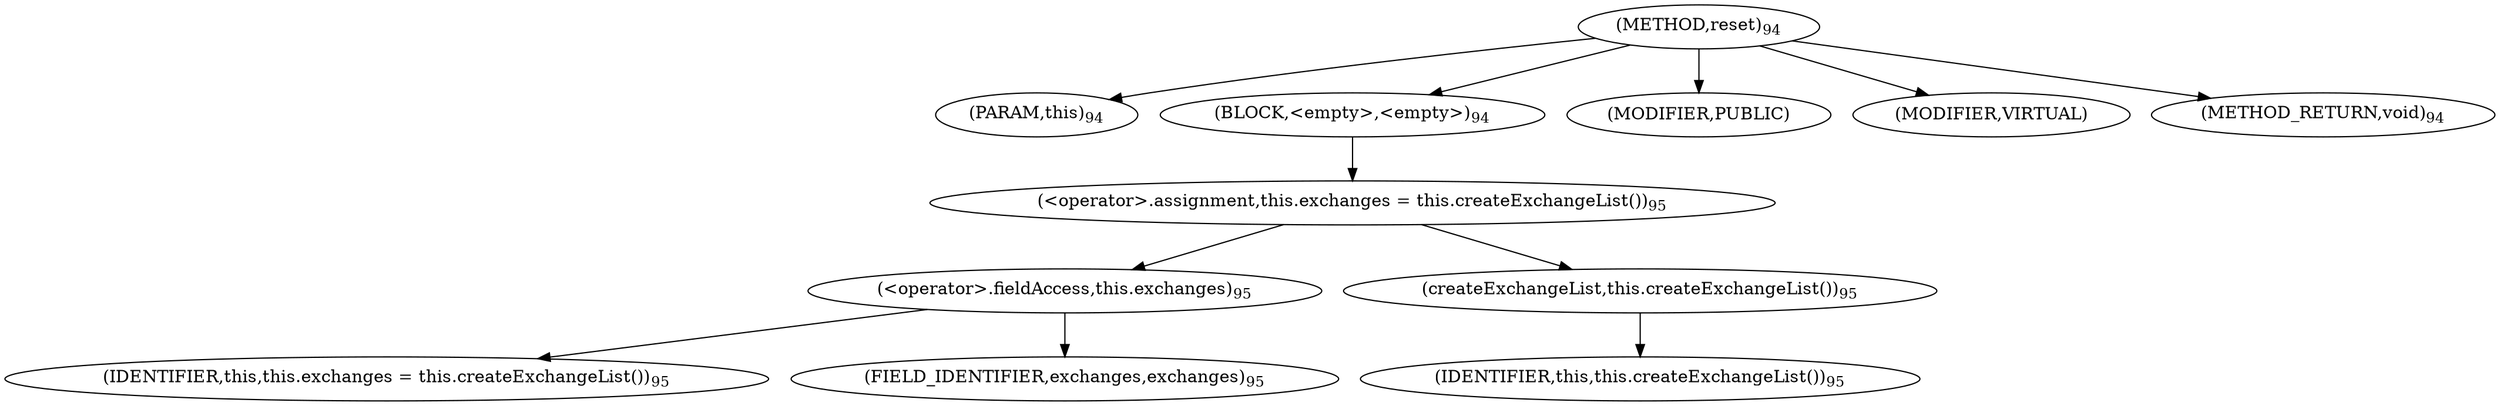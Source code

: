 digraph "reset" {  
"207" [label = <(METHOD,reset)<SUB>94</SUB>> ]
"17" [label = <(PARAM,this)<SUB>94</SUB>> ]
"208" [label = <(BLOCK,&lt;empty&gt;,&lt;empty&gt;)<SUB>94</SUB>> ]
"209" [label = <(&lt;operator&gt;.assignment,this.exchanges = this.createExchangeList())<SUB>95</SUB>> ]
"210" [label = <(&lt;operator&gt;.fieldAccess,this.exchanges)<SUB>95</SUB>> ]
"211" [label = <(IDENTIFIER,this,this.exchanges = this.createExchangeList())<SUB>95</SUB>> ]
"212" [label = <(FIELD_IDENTIFIER,exchanges,exchanges)<SUB>95</SUB>> ]
"213" [label = <(createExchangeList,this.createExchangeList())<SUB>95</SUB>> ]
"16" [label = <(IDENTIFIER,this,this.createExchangeList())<SUB>95</SUB>> ]
"214" [label = <(MODIFIER,PUBLIC)> ]
"215" [label = <(MODIFIER,VIRTUAL)> ]
"216" [label = <(METHOD_RETURN,void)<SUB>94</SUB>> ]
  "207" -> "17" 
  "207" -> "208" 
  "207" -> "214" 
  "207" -> "215" 
  "207" -> "216" 
  "208" -> "209" 
  "209" -> "210" 
  "209" -> "213" 
  "210" -> "211" 
  "210" -> "212" 
  "213" -> "16" 
}
